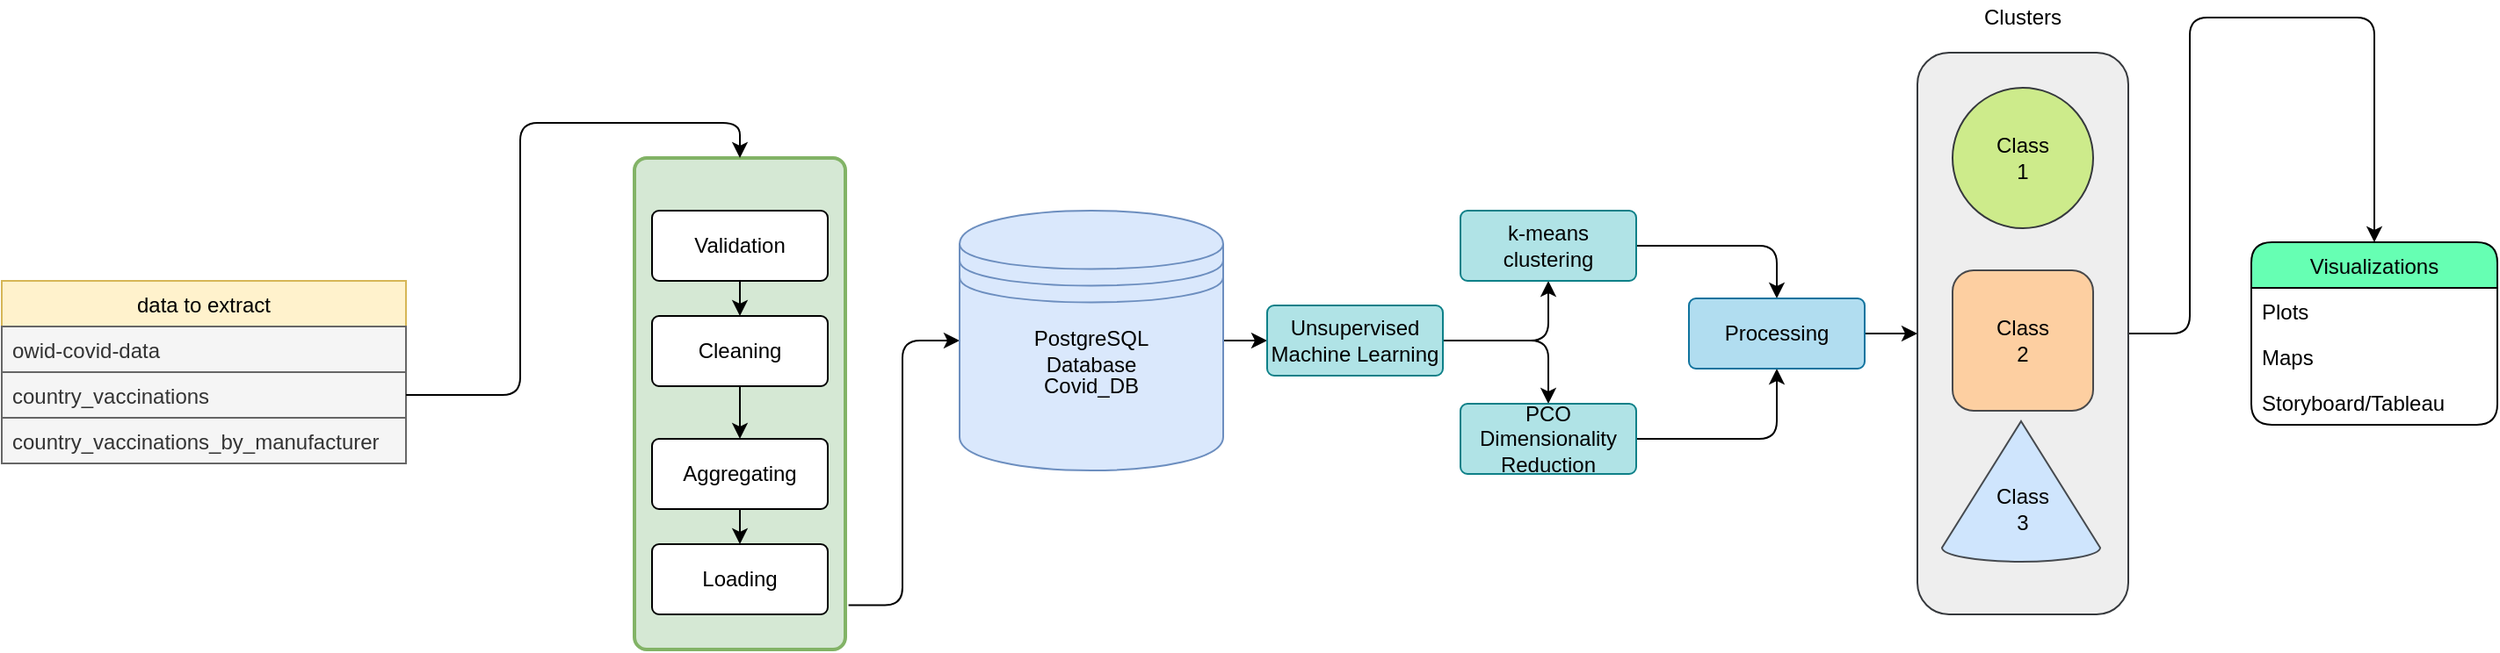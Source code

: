 <mxfile version="15.1.4" type="device"><diagram id="4-NB_nmGr53mOMETOMy8" name="Page-1"><mxGraphModel dx="1422" dy="794" grid="1" gridSize="10" guides="1" tooltips="1" connect="1" arrows="1" fold="1" page="1" pageScale="1" pageWidth="1700" pageHeight="1100" math="0" shadow="0"><root><mxCell id="0"/><mxCell id="1" parent="0"/><mxCell id="xit6OtMa8Vgf97NlDKJE-64" style="edgeStyle=orthogonalEdgeStyle;rounded=1;sketch=0;orthogonalLoop=1;jettySize=auto;html=1;entryX=0.5;entryY=0;entryDx=0;entryDy=0;" edge="1" parent="1" source="xit6OtMa8Vgf97NlDKJE-62" target="xit6OtMa8Vgf97NlDKJE-52"><mxGeometry relative="1" as="geometry"/></mxCell><mxCell id="xit6OtMa8Vgf97NlDKJE-62" value="" style="rounded=1;whiteSpace=wrap;html=1;sketch=0;fillColor=#eeeeee;strokeColor=#36393d;" vertex="1" parent="1"><mxGeometry x="1110" y="130" width="120" height="320" as="geometry"/></mxCell><mxCell id="xit6OtMa8Vgf97NlDKJE-29" style="edgeStyle=orthogonalEdgeStyle;curved=0;rounded=1;sketch=0;orthogonalLoop=1;jettySize=auto;html=1;exitX=1.015;exitY=0.91;exitDx=0;exitDy=0;exitPerimeter=0;" edge="1" parent="1" source="xit6OtMa8Vgf97NlDKJE-24" target="xit6OtMa8Vgf97NlDKJE-13"><mxGeometry relative="1" as="geometry"><mxPoint x="510" y="440" as="sourcePoint"/></mxGeometry></mxCell><mxCell id="xit6OtMa8Vgf97NlDKJE-24" value="" style="rounded=1;whiteSpace=wrap;html=1;absoluteArcSize=1;arcSize=14;strokeWidth=2;sketch=0;fillColor=#d5e8d4;strokeColor=#82b366;" vertex="1" parent="1"><mxGeometry x="380" y="190" width="120" height="280" as="geometry"/></mxCell><mxCell id="xit6OtMa8Vgf97NlDKJE-7" value="data to extract" style="swimlane;fontStyle=0;childLayout=stackLayout;horizontal=1;startSize=26;horizontalStack=0;resizeParent=1;resizeParentMax=0;resizeLast=0;collapsible=1;marginBottom=0;rounded=0;sketch=0;fillColor=#fff2cc;strokeColor=#d6b656;" vertex="1" parent="1"><mxGeometry x="20" y="260" width="230" height="104" as="geometry"/></mxCell><mxCell id="xit6OtMa8Vgf97NlDKJE-8" value="owid-covid-data" style="text;strokeColor=#666666;fillColor=#f5f5f5;align=left;verticalAlign=top;spacingLeft=4;spacingRight=4;overflow=hidden;rotatable=0;points=[[0,0.5],[1,0.5]];portConstraint=eastwest;fontColor=#333333;" vertex="1" parent="xit6OtMa8Vgf97NlDKJE-7"><mxGeometry y="26" width="230" height="26" as="geometry"/></mxCell><mxCell id="xit6OtMa8Vgf97NlDKJE-9" value="country_vaccinations" style="text;strokeColor=#666666;fillColor=#f5f5f5;align=left;verticalAlign=top;spacingLeft=4;spacingRight=4;overflow=hidden;rotatable=0;points=[[0,0.5],[1,0.5]];portConstraint=eastwest;fontColor=#333333;" vertex="1" parent="xit6OtMa8Vgf97NlDKJE-7"><mxGeometry y="52" width="230" height="26" as="geometry"/></mxCell><mxCell id="xit6OtMa8Vgf97NlDKJE-10" value="country_vaccinations_by_manufacturer" style="text;strokeColor=#666666;fillColor=#f5f5f5;align=left;verticalAlign=top;spacingLeft=4;spacingRight=4;overflow=hidden;rotatable=0;points=[[0,0.5],[1,0.5]];portConstraint=eastwest;fontColor=#333333;" vertex="1" parent="xit6OtMa8Vgf97NlDKJE-7"><mxGeometry y="78" width="230" height="26" as="geometry"/></mxCell><mxCell id="xit6OtMa8Vgf97NlDKJE-36" value="" style="edgeStyle=orthogonalEdgeStyle;curved=0;rounded=1;sketch=0;orthogonalLoop=1;jettySize=auto;html=1;" edge="1" parent="1" source="xit6OtMa8Vgf97NlDKJE-13" target="xit6OtMa8Vgf97NlDKJE-31"><mxGeometry relative="1" as="geometry"/></mxCell><mxCell id="xit6OtMa8Vgf97NlDKJE-13" value="" style="shape=datastore;whiteSpace=wrap;html=1;rounded=0;sketch=0;fillColor=#dae8fc;strokeColor=#6c8ebf;" vertex="1" parent="1"><mxGeometry x="565" y="220" width="150" height="148" as="geometry"/></mxCell><mxCell id="xit6OtMa8Vgf97NlDKJE-16" style="edgeStyle=orthogonalEdgeStyle;curved=0;rounded=1;sketch=0;orthogonalLoop=1;jettySize=auto;html=1;" edge="1" parent="1" source="xit6OtMa8Vgf97NlDKJE-14" target="xit6OtMa8Vgf97NlDKJE-15"><mxGeometry relative="1" as="geometry"/></mxCell><mxCell id="xit6OtMa8Vgf97NlDKJE-14" value="Validation" style="rounded=1;arcSize=10;whiteSpace=wrap;html=1;align=center;sketch=0;" vertex="1" parent="1"><mxGeometry x="390" y="220" width="100" height="40" as="geometry"/></mxCell><mxCell id="xit6OtMa8Vgf97NlDKJE-18" style="edgeStyle=orthogonalEdgeStyle;curved=0;rounded=1;sketch=0;orthogonalLoop=1;jettySize=auto;html=1;" edge="1" parent="1" source="xit6OtMa8Vgf97NlDKJE-15" target="xit6OtMa8Vgf97NlDKJE-17"><mxGeometry relative="1" as="geometry"/></mxCell><mxCell id="xit6OtMa8Vgf97NlDKJE-15" value="Cleaning" style="rounded=1;arcSize=10;whiteSpace=wrap;html=1;align=center;sketch=0;" vertex="1" parent="1"><mxGeometry x="390" y="280" width="100" height="40" as="geometry"/></mxCell><mxCell id="xit6OtMa8Vgf97NlDKJE-20" style="edgeStyle=orthogonalEdgeStyle;curved=0;rounded=1;sketch=0;orthogonalLoop=1;jettySize=auto;html=1;" edge="1" parent="1" source="xit6OtMa8Vgf97NlDKJE-17" target="xit6OtMa8Vgf97NlDKJE-19"><mxGeometry relative="1" as="geometry"/></mxCell><mxCell id="xit6OtMa8Vgf97NlDKJE-17" value="Aggregating" style="rounded=1;arcSize=10;whiteSpace=wrap;html=1;align=center;sketch=0;" vertex="1" parent="1"><mxGeometry x="390" y="350" width="100" height="40" as="geometry"/></mxCell><mxCell id="xit6OtMa8Vgf97NlDKJE-19" value="Loading" style="rounded=1;arcSize=10;whiteSpace=wrap;html=1;align=center;sketch=0;" vertex="1" parent="1"><mxGeometry x="390" y="410" width="100" height="40" as="geometry"/></mxCell><mxCell id="xit6OtMa8Vgf97NlDKJE-26" style="edgeStyle=orthogonalEdgeStyle;curved=0;rounded=1;sketch=0;orthogonalLoop=1;jettySize=auto;html=1;entryX=0.5;entryY=0;entryDx=0;entryDy=0;" edge="1" parent="1" source="xit6OtMa8Vgf97NlDKJE-9" target="xit6OtMa8Vgf97NlDKJE-24"><mxGeometry relative="1" as="geometry"/></mxCell><mxCell id="xit6OtMa8Vgf97NlDKJE-28" value="PostgreSQL&lt;br&gt;Database" style="text;html=1;strokeColor=none;fillColor=none;align=center;verticalAlign=middle;whiteSpace=wrap;rounded=0;sketch=0;" vertex="1" parent="1"><mxGeometry x="620" y="290" width="40" height="20" as="geometry"/></mxCell><mxCell id="xit6OtMa8Vgf97NlDKJE-33" value="" style="edgeStyle=orthogonalEdgeStyle;curved=0;rounded=1;sketch=0;orthogonalLoop=1;jettySize=auto;html=1;" edge="1" parent="1" source="xit6OtMa8Vgf97NlDKJE-31" target="xit6OtMa8Vgf97NlDKJE-32"><mxGeometry relative="1" as="geometry"/></mxCell><mxCell id="xit6OtMa8Vgf97NlDKJE-35" style="edgeStyle=orthogonalEdgeStyle;curved=0;rounded=1;sketch=0;orthogonalLoop=1;jettySize=auto;html=1;" edge="1" parent="1" source="xit6OtMa8Vgf97NlDKJE-31" target="xit6OtMa8Vgf97NlDKJE-34"><mxGeometry relative="1" as="geometry"/></mxCell><mxCell id="xit6OtMa8Vgf97NlDKJE-31" value="Unsupervised Machine Learning" style="rounded=1;arcSize=10;whiteSpace=wrap;html=1;align=center;sketch=0;fillColor=#b0e3e6;strokeColor=#0e8088;" vertex="1" parent="1"><mxGeometry x="740" y="274" width="100" height="40" as="geometry"/></mxCell><mxCell id="xit6OtMa8Vgf97NlDKJE-41" value="" style="edgeStyle=orthogonalEdgeStyle;curved=0;rounded=1;sketch=0;orthogonalLoop=1;jettySize=auto;html=1;" edge="1" parent="1" source="xit6OtMa8Vgf97NlDKJE-32" target="xit6OtMa8Vgf97NlDKJE-40"><mxGeometry relative="1" as="geometry"/></mxCell><mxCell id="xit6OtMa8Vgf97NlDKJE-32" value="k-means clustering" style="rounded=1;arcSize=10;whiteSpace=wrap;html=1;align=center;sketch=0;fillColor=#b0e3e6;strokeColor=#0e8088;" vertex="1" parent="1"><mxGeometry x="850" y="220" width="100" height="40" as="geometry"/></mxCell><mxCell id="xit6OtMa8Vgf97NlDKJE-42" style="edgeStyle=orthogonalEdgeStyle;curved=0;rounded=1;sketch=0;orthogonalLoop=1;jettySize=auto;html=1;entryX=0.5;entryY=1;entryDx=0;entryDy=0;" edge="1" parent="1" source="xit6OtMa8Vgf97NlDKJE-34" target="xit6OtMa8Vgf97NlDKJE-40"><mxGeometry relative="1" as="geometry"/></mxCell><mxCell id="xit6OtMa8Vgf97NlDKJE-34" value="PCO Dimensionality Reduction" style="rounded=1;arcSize=10;whiteSpace=wrap;html=1;align=center;sketch=0;fillColor=#b0e3e6;strokeColor=#0e8088;" vertex="1" parent="1"><mxGeometry x="850" y="330" width="100" height="40" as="geometry"/></mxCell><mxCell id="xit6OtMa8Vgf97NlDKJE-37" value="" style="ellipse;whiteSpace=wrap;html=1;aspect=fixed;rounded=0;sketch=0;fillColor=#cdeb8b;strokeColor=#36393d;" vertex="1" parent="1"><mxGeometry x="1130" y="150" width="80" height="80" as="geometry"/></mxCell><mxCell id="xit6OtMa8Vgf97NlDKJE-63" style="edgeStyle=orthogonalEdgeStyle;rounded=1;sketch=0;orthogonalLoop=1;jettySize=auto;html=1;entryX=0;entryY=0.5;entryDx=0;entryDy=0;" edge="1" parent="1" source="xit6OtMa8Vgf97NlDKJE-40" target="xit6OtMa8Vgf97NlDKJE-62"><mxGeometry relative="1" as="geometry"/></mxCell><mxCell id="xit6OtMa8Vgf97NlDKJE-40" value="Processing" style="rounded=1;arcSize=10;whiteSpace=wrap;html=1;align=center;sketch=0;fillColor=#b1ddf0;strokeColor=#10739e;" vertex="1" parent="1"><mxGeometry x="980" y="270" width="100" height="40" as="geometry"/></mxCell><mxCell id="xit6OtMa8Vgf97NlDKJE-47" value="Covid_DB" style="text;html=1;strokeColor=none;fillColor=none;align=center;verticalAlign=middle;whiteSpace=wrap;rounded=0;sketch=0;" vertex="1" parent="1"><mxGeometry x="620" y="310" width="40" height="20" as="geometry"/></mxCell><mxCell id="xit6OtMa8Vgf97NlDKJE-48" value="Class 1" style="text;html=1;strokeColor=none;fillColor=none;align=center;verticalAlign=middle;whiteSpace=wrap;rounded=0;sketch=0;" vertex="1" parent="1"><mxGeometry x="1150" y="180" width="40" height="20" as="geometry"/></mxCell><mxCell id="xit6OtMa8Vgf97NlDKJE-52" value="Visualizations" style="swimlane;fontStyle=0;childLayout=stackLayout;horizontal=1;startSize=26;horizontalStack=0;resizeParent=1;resizeParentMax=0;resizeLast=0;collapsible=1;marginBottom=0;rounded=1;sketch=0;fillColor=#66FFB3;" vertex="1" parent="1"><mxGeometry x="1300" y="238" width="140" height="104" as="geometry"/></mxCell><mxCell id="xit6OtMa8Vgf97NlDKJE-53" value="Plots" style="text;strokeColor=none;fillColor=none;align=left;verticalAlign=top;spacingLeft=4;spacingRight=4;overflow=hidden;rotatable=0;points=[[0,0.5],[1,0.5]];portConstraint=eastwest;" vertex="1" parent="xit6OtMa8Vgf97NlDKJE-52"><mxGeometry y="26" width="140" height="26" as="geometry"/></mxCell><mxCell id="xit6OtMa8Vgf97NlDKJE-55" value="Maps" style="text;strokeColor=none;fillColor=none;align=left;verticalAlign=top;spacingLeft=4;spacingRight=4;overflow=hidden;rotatable=0;points=[[0,0.5],[1,0.5]];portConstraint=eastwest;" vertex="1" parent="xit6OtMa8Vgf97NlDKJE-52"><mxGeometry y="52" width="140" height="26" as="geometry"/></mxCell><mxCell id="xit6OtMa8Vgf97NlDKJE-54" value="Storyboard/Tableau" style="text;strokeColor=none;fillColor=none;align=left;verticalAlign=top;spacingLeft=4;spacingRight=4;overflow=hidden;rotatable=0;points=[[0,0.5],[1,0.5]];portConstraint=eastwest;" vertex="1" parent="xit6OtMa8Vgf97NlDKJE-52"><mxGeometry y="78" width="140" height="26" as="geometry"/></mxCell><mxCell id="xit6OtMa8Vgf97NlDKJE-65" value="Clusters" style="text;html=1;strokeColor=none;fillColor=none;align=center;verticalAlign=middle;whiteSpace=wrap;rounded=0;sketch=0;" vertex="1" parent="1"><mxGeometry x="1150" y="100" width="40" height="20" as="geometry"/></mxCell><mxCell id="xit6OtMa8Vgf97NlDKJE-66" value="" style="whiteSpace=wrap;html=1;aspect=fixed;rounded=1;sketch=0;fillColor=#ffcc99;strokeColor=#36393d;opacity=90;" vertex="1" parent="1"><mxGeometry x="1130" y="254" width="80" height="80" as="geometry"/></mxCell><mxCell id="xit6OtMa8Vgf97NlDKJE-50" value="Class 2" style="text;html=1;strokeColor=none;fillColor=none;align=center;verticalAlign=middle;whiteSpace=wrap;rounded=0;sketch=0;" vertex="1" parent="1"><mxGeometry x="1150" y="284" width="40" height="20" as="geometry"/></mxCell><mxCell id="xit6OtMa8Vgf97NlDKJE-67" value="" style="verticalLabelPosition=bottom;verticalAlign=top;html=1;shape=mxgraph.basic.cone2;dx=0.5;dy=0.9;rounded=1;sketch=0;fillColor=#cce5ff;opacity=90;strokeColor=#36393d;" vertex="1" parent="1"><mxGeometry x="1124" y="340" width="90" height="80" as="geometry"/></mxCell><mxCell id="xit6OtMa8Vgf97NlDKJE-51" value="Class 3" style="text;html=1;strokeColor=none;fillColor=none;align=center;verticalAlign=middle;whiteSpace=wrap;rounded=0;sketch=0;" vertex="1" parent="1"><mxGeometry x="1150" y="380" width="40" height="20" as="geometry"/></mxCell></root></mxGraphModel></diagram></mxfile>